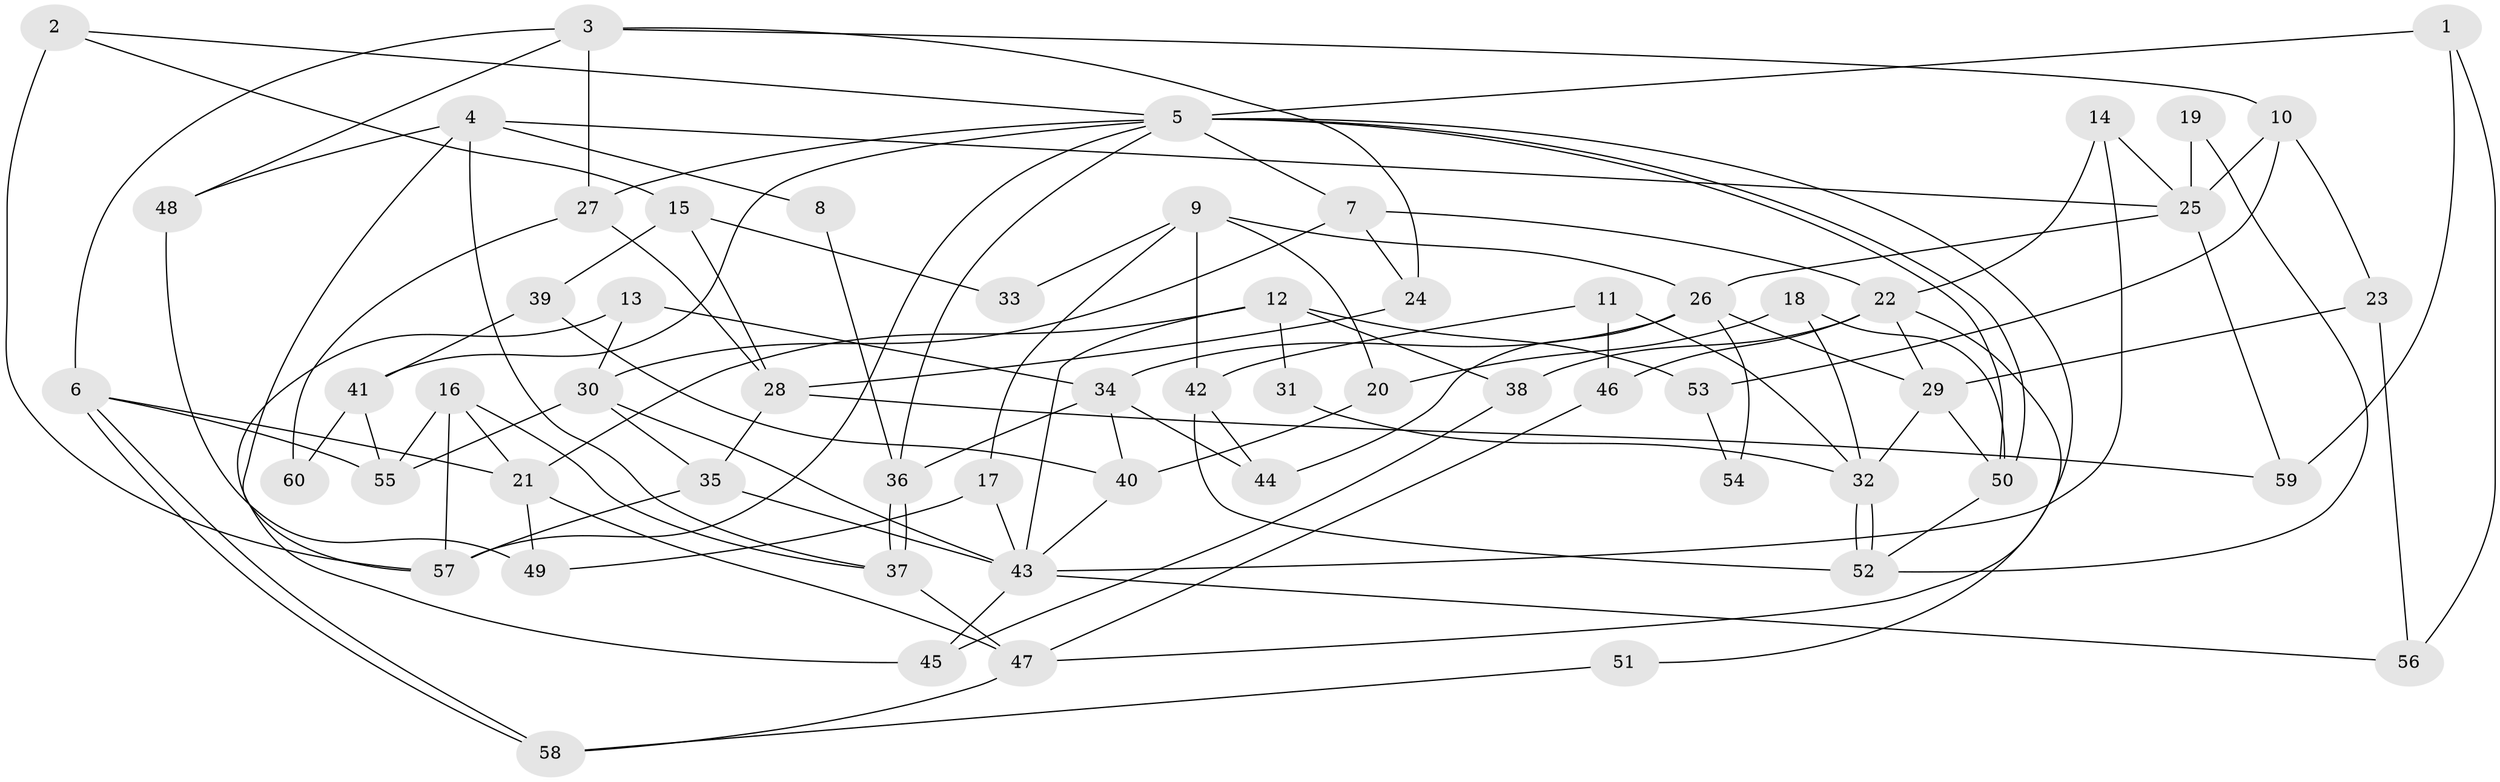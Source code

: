// coarse degree distribution, {7: 0.15789473684210525, 8: 0.10526315789473684, 5: 0.3157894736842105, 4: 0.21052631578947367, 9: 0.05263157894736842, 11: 0.05263157894736842, 3: 0.05263157894736842, 2: 0.05263157894736842}
// Generated by graph-tools (version 1.1) at 2025/37/03/04/25 23:37:07]
// undirected, 60 vertices, 120 edges
graph export_dot {
  node [color=gray90,style=filled];
  1;
  2;
  3;
  4;
  5;
  6;
  7;
  8;
  9;
  10;
  11;
  12;
  13;
  14;
  15;
  16;
  17;
  18;
  19;
  20;
  21;
  22;
  23;
  24;
  25;
  26;
  27;
  28;
  29;
  30;
  31;
  32;
  33;
  34;
  35;
  36;
  37;
  38;
  39;
  40;
  41;
  42;
  43;
  44;
  45;
  46;
  47;
  48;
  49;
  50;
  51;
  52;
  53;
  54;
  55;
  56;
  57;
  58;
  59;
  60;
  1 -- 5;
  1 -- 56;
  1 -- 59;
  2 -- 5;
  2 -- 57;
  2 -- 15;
  3 -- 27;
  3 -- 24;
  3 -- 6;
  3 -- 10;
  3 -- 48;
  4 -- 37;
  4 -- 57;
  4 -- 8;
  4 -- 25;
  4 -- 48;
  5 -- 50;
  5 -- 50;
  5 -- 36;
  5 -- 7;
  5 -- 27;
  5 -- 41;
  5 -- 47;
  5 -- 57;
  6 -- 58;
  6 -- 58;
  6 -- 21;
  6 -- 55;
  7 -- 30;
  7 -- 22;
  7 -- 24;
  8 -- 36;
  9 -- 42;
  9 -- 26;
  9 -- 17;
  9 -- 20;
  9 -- 33;
  10 -- 25;
  10 -- 23;
  10 -- 53;
  11 -- 32;
  11 -- 46;
  11 -- 42;
  12 -- 21;
  12 -- 43;
  12 -- 31;
  12 -- 38;
  12 -- 53;
  13 -- 30;
  13 -- 45;
  13 -- 34;
  14 -- 43;
  14 -- 25;
  14 -- 22;
  15 -- 28;
  15 -- 33;
  15 -- 39;
  16 -- 21;
  16 -- 37;
  16 -- 55;
  16 -- 57;
  17 -- 43;
  17 -- 49;
  18 -- 32;
  18 -- 50;
  18 -- 20;
  19 -- 52;
  19 -- 25;
  20 -- 40;
  21 -- 49;
  21 -- 47;
  22 -- 29;
  22 -- 38;
  22 -- 46;
  22 -- 51;
  23 -- 29;
  23 -- 56;
  24 -- 28;
  25 -- 26;
  25 -- 59;
  26 -- 29;
  26 -- 34;
  26 -- 44;
  26 -- 54;
  27 -- 28;
  27 -- 60;
  28 -- 35;
  28 -- 59;
  29 -- 50;
  29 -- 32;
  30 -- 35;
  30 -- 55;
  30 -- 43;
  31 -- 32;
  32 -- 52;
  32 -- 52;
  34 -- 40;
  34 -- 36;
  34 -- 44;
  35 -- 43;
  35 -- 57;
  36 -- 37;
  36 -- 37;
  37 -- 47;
  38 -- 45;
  39 -- 41;
  39 -- 40;
  40 -- 43;
  41 -- 55;
  41 -- 60;
  42 -- 44;
  42 -- 52;
  43 -- 45;
  43 -- 56;
  46 -- 47;
  47 -- 58;
  48 -- 49;
  50 -- 52;
  51 -- 58;
  53 -- 54;
}
